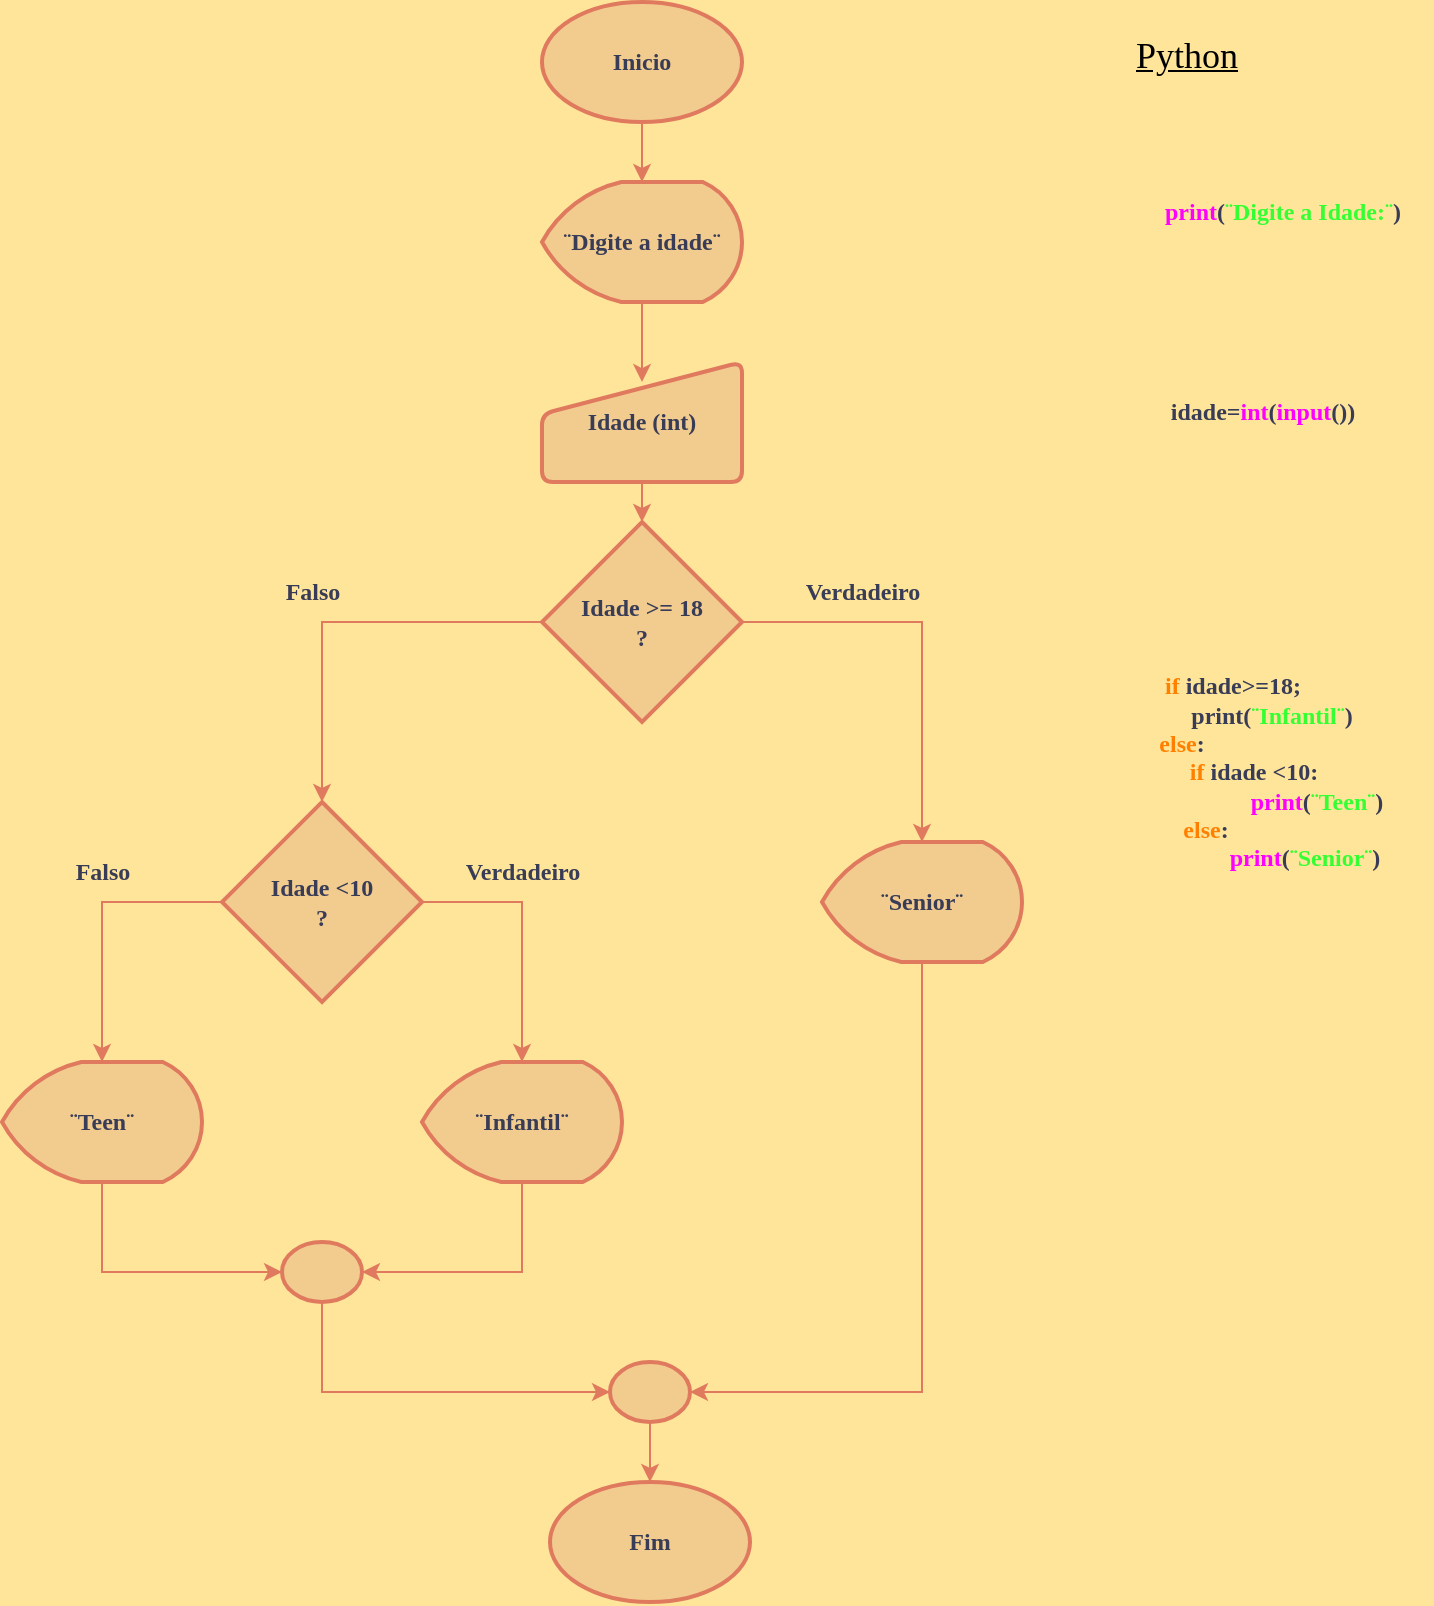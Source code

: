 <mxfile version="24.8.3">
  <diagram name="Page-1" id="JjPuVGME8Az4njuQy57E">
    <mxGraphModel dx="795" dy="460" grid="1" gridSize="10" guides="1" tooltips="1" connect="1" arrows="1" fold="1" page="1" pageScale="1" pageWidth="827" pageHeight="1169" background="#FFE599" math="0" shadow="0">
      <root>
        <mxCell id="0" />
        <mxCell id="1" parent="0" />
        <mxCell id="dXMugoT1VAeTOwknhtjO-1" value="Inicio" style="strokeWidth=2;html=1;shape=mxgraph.flowchart.start_1;whiteSpace=wrap;fontFamily=Georgia;fontStyle=1;labelBackgroundColor=none;fillColor=#F2CC8F;strokeColor=#E07A5F;fontColor=#393C56;" vertex="1" parent="1">
          <mxGeometry x="310" y="90" width="100" height="60" as="geometry" />
        </mxCell>
        <mxCell id="dXMugoT1VAeTOwknhtjO-2" value="Fim" style="strokeWidth=2;html=1;shape=mxgraph.flowchart.start_1;whiteSpace=wrap;fontFamily=Georgia;fontStyle=1;labelBackgroundColor=none;fillColor=#F2CC8F;strokeColor=#E07A5F;fontColor=#393C56;" vertex="1" parent="1">
          <mxGeometry x="314" y="830" width="100" height="60" as="geometry" />
        </mxCell>
        <mxCell id="dXMugoT1VAeTOwknhtjO-3" value="¨Digite a idade¨" style="strokeWidth=2;html=1;shape=mxgraph.flowchart.display;whiteSpace=wrap;fontFamily=Georgia;fontStyle=1;labelBackgroundColor=none;fillColor=#F2CC8F;strokeColor=#E07A5F;fontColor=#393C56;" vertex="1" parent="1">
          <mxGeometry x="310" y="180" width="100" height="60" as="geometry" />
        </mxCell>
        <mxCell id="dXMugoT1VAeTOwknhtjO-4" value="Idade (int)" style="html=1;strokeWidth=2;shape=manualInput;whiteSpace=wrap;rounded=1;size=26;arcSize=11;fontFamily=Georgia;fontStyle=1;labelBackgroundColor=none;fillColor=#F2CC8F;strokeColor=#E07A5F;fontColor=#393C56;" vertex="1" parent="1">
          <mxGeometry x="310" y="270" width="100" height="60" as="geometry" />
        </mxCell>
        <mxCell id="dXMugoT1VAeTOwknhtjO-5" value="Idade &amp;gt;= 18&lt;br&gt;?" style="strokeWidth=2;html=1;shape=mxgraph.flowchart.decision;whiteSpace=wrap;fontFamily=Georgia;fontStyle=1;labelBackgroundColor=none;fillColor=#F2CC8F;strokeColor=#E07A5F;fontColor=#393C56;" vertex="1" parent="1">
          <mxGeometry x="310" y="350" width="100" height="100" as="geometry" />
        </mxCell>
        <mxCell id="dXMugoT1VAeTOwknhtjO-6" value="" style="strokeWidth=2;html=1;shape=mxgraph.flowchart.start_2;whiteSpace=wrap;fontFamily=Georgia;fontStyle=1;labelBackgroundColor=none;fillColor=#F2CC8F;strokeColor=#E07A5F;fontColor=#393C56;" vertex="1" parent="1">
          <mxGeometry x="344" y="770" width="40" height="30" as="geometry" />
        </mxCell>
        <mxCell id="dXMugoT1VAeTOwknhtjO-7" value="¨Senior¨" style="strokeWidth=2;html=1;shape=mxgraph.flowchart.display;whiteSpace=wrap;fontFamily=Georgia;fontStyle=1;labelBackgroundColor=none;fillColor=#F2CC8F;strokeColor=#E07A5F;fontColor=#393C56;" vertex="1" parent="1">
          <mxGeometry x="450" y="510" width="100" height="60" as="geometry" />
        </mxCell>
        <mxCell id="dXMugoT1VAeTOwknhtjO-8" style="edgeStyle=orthogonalEdgeStyle;rounded=0;orthogonalLoop=1;jettySize=auto;html=1;exitX=1;exitY=0.5;exitDx=0;exitDy=0;exitPerimeter=0;strokeColor=#E07A5F;fontColor=#393C56;fillColor=#F2CC8F;" edge="1" parent="1" source="dXMugoT1VAeTOwknhtjO-9" target="dXMugoT1VAeTOwknhtjO-12">
          <mxGeometry relative="1" as="geometry" />
        </mxCell>
        <mxCell id="dXMugoT1VAeTOwknhtjO-9" value="Idade &amp;lt;10&lt;br&gt;?" style="strokeWidth=2;html=1;shape=mxgraph.flowchart.decision;whiteSpace=wrap;fontFamily=Georgia;fontStyle=1;labelBackgroundColor=none;fillColor=#F2CC8F;strokeColor=#E07A5F;fontColor=#393C56;" vertex="1" parent="1">
          <mxGeometry x="150" y="490" width="100" height="100" as="geometry" />
        </mxCell>
        <mxCell id="dXMugoT1VAeTOwknhtjO-10" value="Verdadeiro" style="text;html=1;align=center;verticalAlign=middle;resizable=0;points=[];autosize=1;strokeColor=none;fillColor=none;fontFamily=Georgia;fontStyle=1;labelBackgroundColor=none;fontColor=#393C56;" vertex="1" parent="1">
          <mxGeometry x="430" y="370" width="80" height="30" as="geometry" />
        </mxCell>
        <mxCell id="dXMugoT1VAeTOwknhtjO-11" value="Falso" style="text;html=1;align=center;verticalAlign=middle;resizable=0;points=[];autosize=1;strokeColor=none;fillColor=none;fontFamily=Georgia;fontStyle=1;labelBackgroundColor=none;fontColor=#393C56;" vertex="1" parent="1">
          <mxGeometry x="170" y="370" width="50" height="30" as="geometry" />
        </mxCell>
        <mxCell id="dXMugoT1VAeTOwknhtjO-12" value="¨Infantil¨" style="strokeWidth=2;html=1;shape=mxgraph.flowchart.display;whiteSpace=wrap;fontFamily=Georgia;fontStyle=1;labelBackgroundColor=none;fillColor=#F2CC8F;strokeColor=#E07A5F;fontColor=#393C56;" vertex="1" parent="1">
          <mxGeometry x="250" y="620" width="100" height="60" as="geometry" />
        </mxCell>
        <mxCell id="dXMugoT1VAeTOwknhtjO-13" value="¨Teen¨" style="strokeWidth=2;html=1;shape=mxgraph.flowchart.display;whiteSpace=wrap;fontFamily=Georgia;fontStyle=1;labelBackgroundColor=none;fillColor=#F2CC8F;strokeColor=#E07A5F;fontColor=#393C56;" vertex="1" parent="1">
          <mxGeometry x="40" y="620" width="100" height="60" as="geometry" />
        </mxCell>
        <mxCell id="dXMugoT1VAeTOwknhtjO-14" value="" style="strokeWidth=2;html=1;shape=mxgraph.flowchart.start_2;whiteSpace=wrap;fontFamily=Georgia;fontStyle=1;labelBackgroundColor=none;fillColor=#F2CC8F;strokeColor=#E07A5F;fontColor=#393C56;" vertex="1" parent="1">
          <mxGeometry x="180" y="710" width="40" height="30" as="geometry" />
        </mxCell>
        <mxCell id="dXMugoT1VAeTOwknhtjO-15" style="edgeStyle=orthogonalEdgeStyle;rounded=0;orthogonalLoop=1;jettySize=auto;html=1;exitX=0.5;exitY=1;exitDx=0;exitDy=0;exitPerimeter=0;entryX=0.5;entryY=0;entryDx=0;entryDy=0;entryPerimeter=0;strokeColor=#E07A5F;fontColor=#393C56;fillColor=#F2CC8F;" edge="1" parent="1" source="dXMugoT1VAeTOwknhtjO-1" target="dXMugoT1VAeTOwknhtjO-3">
          <mxGeometry relative="1" as="geometry" />
        </mxCell>
        <mxCell id="dXMugoT1VAeTOwknhtjO-16" style="edgeStyle=orthogonalEdgeStyle;rounded=0;orthogonalLoop=1;jettySize=auto;html=1;exitX=0.5;exitY=1;exitDx=0;exitDy=0;exitPerimeter=0;entryX=0.5;entryY=0.167;entryDx=0;entryDy=0;entryPerimeter=0;strokeColor=#E07A5F;fontColor=#393C56;fillColor=#F2CC8F;" edge="1" parent="1" source="dXMugoT1VAeTOwknhtjO-3" target="dXMugoT1VAeTOwknhtjO-4">
          <mxGeometry relative="1" as="geometry" />
        </mxCell>
        <mxCell id="dXMugoT1VAeTOwknhtjO-17" style="edgeStyle=orthogonalEdgeStyle;rounded=0;orthogonalLoop=1;jettySize=auto;html=1;exitX=0.5;exitY=1;exitDx=0;exitDy=0;entryX=0.5;entryY=0;entryDx=0;entryDy=0;entryPerimeter=0;strokeColor=#E07A5F;fontColor=#393C56;fillColor=#F2CC8F;" edge="1" parent="1" source="dXMugoT1VAeTOwknhtjO-4" target="dXMugoT1VAeTOwknhtjO-5">
          <mxGeometry relative="1" as="geometry" />
        </mxCell>
        <mxCell id="dXMugoT1VAeTOwknhtjO-18" style="edgeStyle=orthogonalEdgeStyle;rounded=0;orthogonalLoop=1;jettySize=auto;html=1;exitX=1;exitY=0.5;exitDx=0;exitDy=0;exitPerimeter=0;entryX=0.5;entryY=0;entryDx=0;entryDy=0;entryPerimeter=0;strokeColor=#E07A5F;fontColor=#393C56;fillColor=#F2CC8F;" edge="1" parent="1" source="dXMugoT1VAeTOwknhtjO-5" target="dXMugoT1VAeTOwknhtjO-7">
          <mxGeometry relative="1" as="geometry" />
        </mxCell>
        <mxCell id="dXMugoT1VAeTOwknhtjO-19" style="edgeStyle=orthogonalEdgeStyle;rounded=0;orthogonalLoop=1;jettySize=auto;html=1;exitX=0;exitY=0.5;exitDx=0;exitDy=0;exitPerimeter=0;entryX=0.5;entryY=0;entryDx=0;entryDy=0;entryPerimeter=0;strokeColor=#E07A5F;fontColor=#393C56;fillColor=#F2CC8F;" edge="1" parent="1" source="dXMugoT1VAeTOwknhtjO-5" target="dXMugoT1VAeTOwknhtjO-9">
          <mxGeometry relative="1" as="geometry" />
        </mxCell>
        <mxCell id="dXMugoT1VAeTOwknhtjO-20" style="edgeStyle=orthogonalEdgeStyle;rounded=0;orthogonalLoop=1;jettySize=auto;html=1;exitX=0;exitY=0.5;exitDx=0;exitDy=0;exitPerimeter=0;entryX=0.5;entryY=0;entryDx=0;entryDy=0;entryPerimeter=0;strokeColor=#E07A5F;fontColor=#393C56;fillColor=#F2CC8F;" edge="1" parent="1" source="dXMugoT1VAeTOwknhtjO-9" target="dXMugoT1VAeTOwknhtjO-13">
          <mxGeometry relative="1" as="geometry" />
        </mxCell>
        <mxCell id="dXMugoT1VAeTOwknhtjO-21" style="edgeStyle=orthogonalEdgeStyle;rounded=0;orthogonalLoop=1;jettySize=auto;html=1;exitX=0.5;exitY=1;exitDx=0;exitDy=0;exitPerimeter=0;entryX=0;entryY=0.5;entryDx=0;entryDy=0;entryPerimeter=0;strokeColor=#E07A5F;fontColor=#393C56;fillColor=#F2CC8F;" edge="1" parent="1" source="dXMugoT1VAeTOwknhtjO-13" target="dXMugoT1VAeTOwknhtjO-14">
          <mxGeometry relative="1" as="geometry" />
        </mxCell>
        <mxCell id="dXMugoT1VAeTOwknhtjO-22" style="edgeStyle=orthogonalEdgeStyle;rounded=0;orthogonalLoop=1;jettySize=auto;html=1;exitX=0.5;exitY=1;exitDx=0;exitDy=0;exitPerimeter=0;entryX=1;entryY=0.5;entryDx=0;entryDy=0;entryPerimeter=0;strokeColor=#E07A5F;fontColor=#393C56;fillColor=#F2CC8F;" edge="1" parent="1" source="dXMugoT1VAeTOwknhtjO-12" target="dXMugoT1VAeTOwknhtjO-14">
          <mxGeometry relative="1" as="geometry" />
        </mxCell>
        <mxCell id="dXMugoT1VAeTOwknhtjO-23" style="edgeStyle=orthogonalEdgeStyle;rounded=0;orthogonalLoop=1;jettySize=auto;html=1;exitX=0.5;exitY=1;exitDx=0;exitDy=0;exitPerimeter=0;entryX=1;entryY=0.5;entryDx=0;entryDy=0;entryPerimeter=0;strokeColor=#E07A5F;fontColor=#393C56;fillColor=#F2CC8F;" edge="1" parent="1" source="dXMugoT1VAeTOwknhtjO-7" target="dXMugoT1VAeTOwknhtjO-6">
          <mxGeometry relative="1" as="geometry" />
        </mxCell>
        <mxCell id="dXMugoT1VAeTOwknhtjO-24" style="edgeStyle=orthogonalEdgeStyle;rounded=0;orthogonalLoop=1;jettySize=auto;html=1;exitX=0.5;exitY=1;exitDx=0;exitDy=0;exitPerimeter=0;entryX=0;entryY=0.5;entryDx=0;entryDy=0;entryPerimeter=0;strokeColor=#E07A5F;fontColor=#393C56;fillColor=#F2CC8F;" edge="1" parent="1" source="dXMugoT1VAeTOwknhtjO-14" target="dXMugoT1VAeTOwknhtjO-6">
          <mxGeometry relative="1" as="geometry" />
        </mxCell>
        <mxCell id="dXMugoT1VAeTOwknhtjO-25" style="edgeStyle=orthogonalEdgeStyle;rounded=0;orthogonalLoop=1;jettySize=auto;html=1;exitX=0.5;exitY=1;exitDx=0;exitDy=0;exitPerimeter=0;entryX=0.5;entryY=0;entryDx=0;entryDy=0;entryPerimeter=0;strokeColor=#E07A5F;fontColor=#393C56;fillColor=#F2CC8F;" edge="1" parent="1" source="dXMugoT1VAeTOwknhtjO-6" target="dXMugoT1VAeTOwknhtjO-2">
          <mxGeometry relative="1" as="geometry" />
        </mxCell>
        <mxCell id="dXMugoT1VAeTOwknhtjO-26" value="Verdadeiro" style="text;html=1;align=center;verticalAlign=middle;resizable=0;points=[];autosize=1;strokeColor=none;fillColor=none;fontFamily=Georgia;fontStyle=1;labelBackgroundColor=none;fontColor=#393C56;" vertex="1" parent="1">
          <mxGeometry x="260" y="510" width="80" height="30" as="geometry" />
        </mxCell>
        <mxCell id="dXMugoT1VAeTOwknhtjO-27" value="Falso" style="text;html=1;align=center;verticalAlign=middle;resizable=0;points=[];autosize=1;strokeColor=none;fillColor=none;fontFamily=Georgia;fontStyle=1;labelBackgroundColor=none;fontColor=#393C56;" vertex="1" parent="1">
          <mxGeometry x="65" y="510" width="50" height="30" as="geometry" />
        </mxCell>
        <mxCell id="dXMugoT1VAeTOwknhtjO-28" value="&lt;font color=&quot;#ff00ff&quot;&gt;print&lt;/font&gt;(&lt;span style=&quot;color: rgb(51, 255, 51);&quot;&gt;¨Digite a Idade:¨&lt;/span&gt;)" style="text;html=1;align=center;verticalAlign=middle;resizable=0;points=[];autosize=1;strokeColor=none;fillColor=none;fontFamily=Georgia;fontStyle=1;labelBackgroundColor=none;fontColor=#393C56;" vertex="1" parent="1">
          <mxGeometry x="605" y="180" width="150" height="30" as="geometry" />
        </mxCell>
        <mxCell id="dXMugoT1VAeTOwknhtjO-29" value="idade=&lt;font color=&quot;#ff00ff&quot;&gt;int&lt;/font&gt;(&lt;font color=&quot;#ff00ff&quot;&gt;input&lt;/font&gt;())" style="text;html=1;align=center;verticalAlign=middle;resizable=0;points=[];autosize=1;strokeColor=none;fillColor=none;fontFamily=Georgia;fontStyle=1;labelBackgroundColor=none;fontColor=#393C56;" vertex="1" parent="1">
          <mxGeometry x="610" y="280" width="120" height="30" as="geometry" />
        </mxCell>
        <mxCell id="dXMugoT1VAeTOwknhtjO-30" value="&lt;font color=&quot;#ff8000&quot;&gt;if&lt;/font&gt; idade&amp;gt;=18;&lt;div&gt;&amp;nbsp; &amp;nbsp; &amp;nbsp; &amp;nbsp; &amp;nbsp; &amp;nbsp; &amp;nbsp;print(&lt;span style=&quot;color: rgb(51, 255, 51); background-color: initial;&quot;&gt;¨Infantil¨&lt;/span&gt;&lt;span style=&quot;background-color: initial;&quot;&gt;)&lt;/span&gt;&lt;/div&gt;&lt;div&gt;&lt;span style=&quot;background-color: initial; color: rgb(255, 128, 0);&quot;&gt;else&lt;/span&gt;&lt;span style=&quot;background-color: initial;&quot;&gt;:&amp;nbsp; &amp;nbsp; &amp;nbsp; &amp;nbsp; &amp;nbsp; &amp;nbsp; &amp;nbsp; &amp;nbsp; &amp;nbsp;&lt;/span&gt;&lt;/div&gt;&lt;div&gt;&amp;nbsp; &amp;nbsp; &amp;nbsp; &amp;nbsp;&lt;span style=&quot;color: rgb(255, 128, 0);&quot;&gt;if&lt;/span&gt;&amp;nbsp;idade &amp;lt;10:&lt;/div&gt;&lt;div&gt;&amp;nbsp; &amp;nbsp; &amp;nbsp; &amp;nbsp; &amp;nbsp; &amp;nbsp; &amp;nbsp; &amp;nbsp; &amp;nbsp; &amp;nbsp; &amp;nbsp; &amp;nbsp; &amp;nbsp; &amp;nbsp;&amp;nbsp;&lt;span style=&quot;color: rgb(255, 0, 255);&quot;&gt;print&lt;/span&gt;(&lt;span style=&quot;color: rgb(51, 255, 51);&quot;&gt;¨Teen¨&lt;/span&gt;)&lt;/div&gt;&lt;div&gt;&lt;span style=&quot;color: rgb(255, 128, 0); background-color: initial;&quot;&gt;else&lt;/span&gt;:&amp;nbsp; &amp;nbsp; &amp;nbsp; &amp;nbsp; &amp;nbsp;&lt;br&gt;&amp;nbsp; &amp;nbsp; &amp;nbsp; &amp;nbsp; &amp;nbsp; &amp;nbsp; &amp;nbsp; &amp;nbsp; &amp;nbsp; &amp;nbsp; &amp;nbsp; &amp;nbsp;&amp;nbsp;&lt;span style=&quot;color: rgb(255, 0, 255);&quot;&gt;print&lt;/span&gt;(&lt;span style=&quot;color: rgb(51, 255, 51);&quot;&gt;¨Senior¨&lt;/span&gt;)&lt;/div&gt;" style="text;html=1;align=center;verticalAlign=middle;resizable=0;points=[];autosize=1;strokeColor=none;fillColor=none;fontFamily=Georgia;fontStyle=1;labelBackgroundColor=none;fontColor=#393C56;" vertex="1" parent="1">
          <mxGeometry x="565" y="420" width="180" height="110" as="geometry" />
        </mxCell>
        <mxCell id="dXMugoT1VAeTOwknhtjO-32" value="Python" style="text;whiteSpace=wrap;html=1;fontFamily=Georgia;fontSize=18;fontStyle=4" vertex="1" parent="1">
          <mxGeometry x="605" y="100" width="70" height="40" as="geometry" />
        </mxCell>
      </root>
    </mxGraphModel>
  </diagram>
</mxfile>
